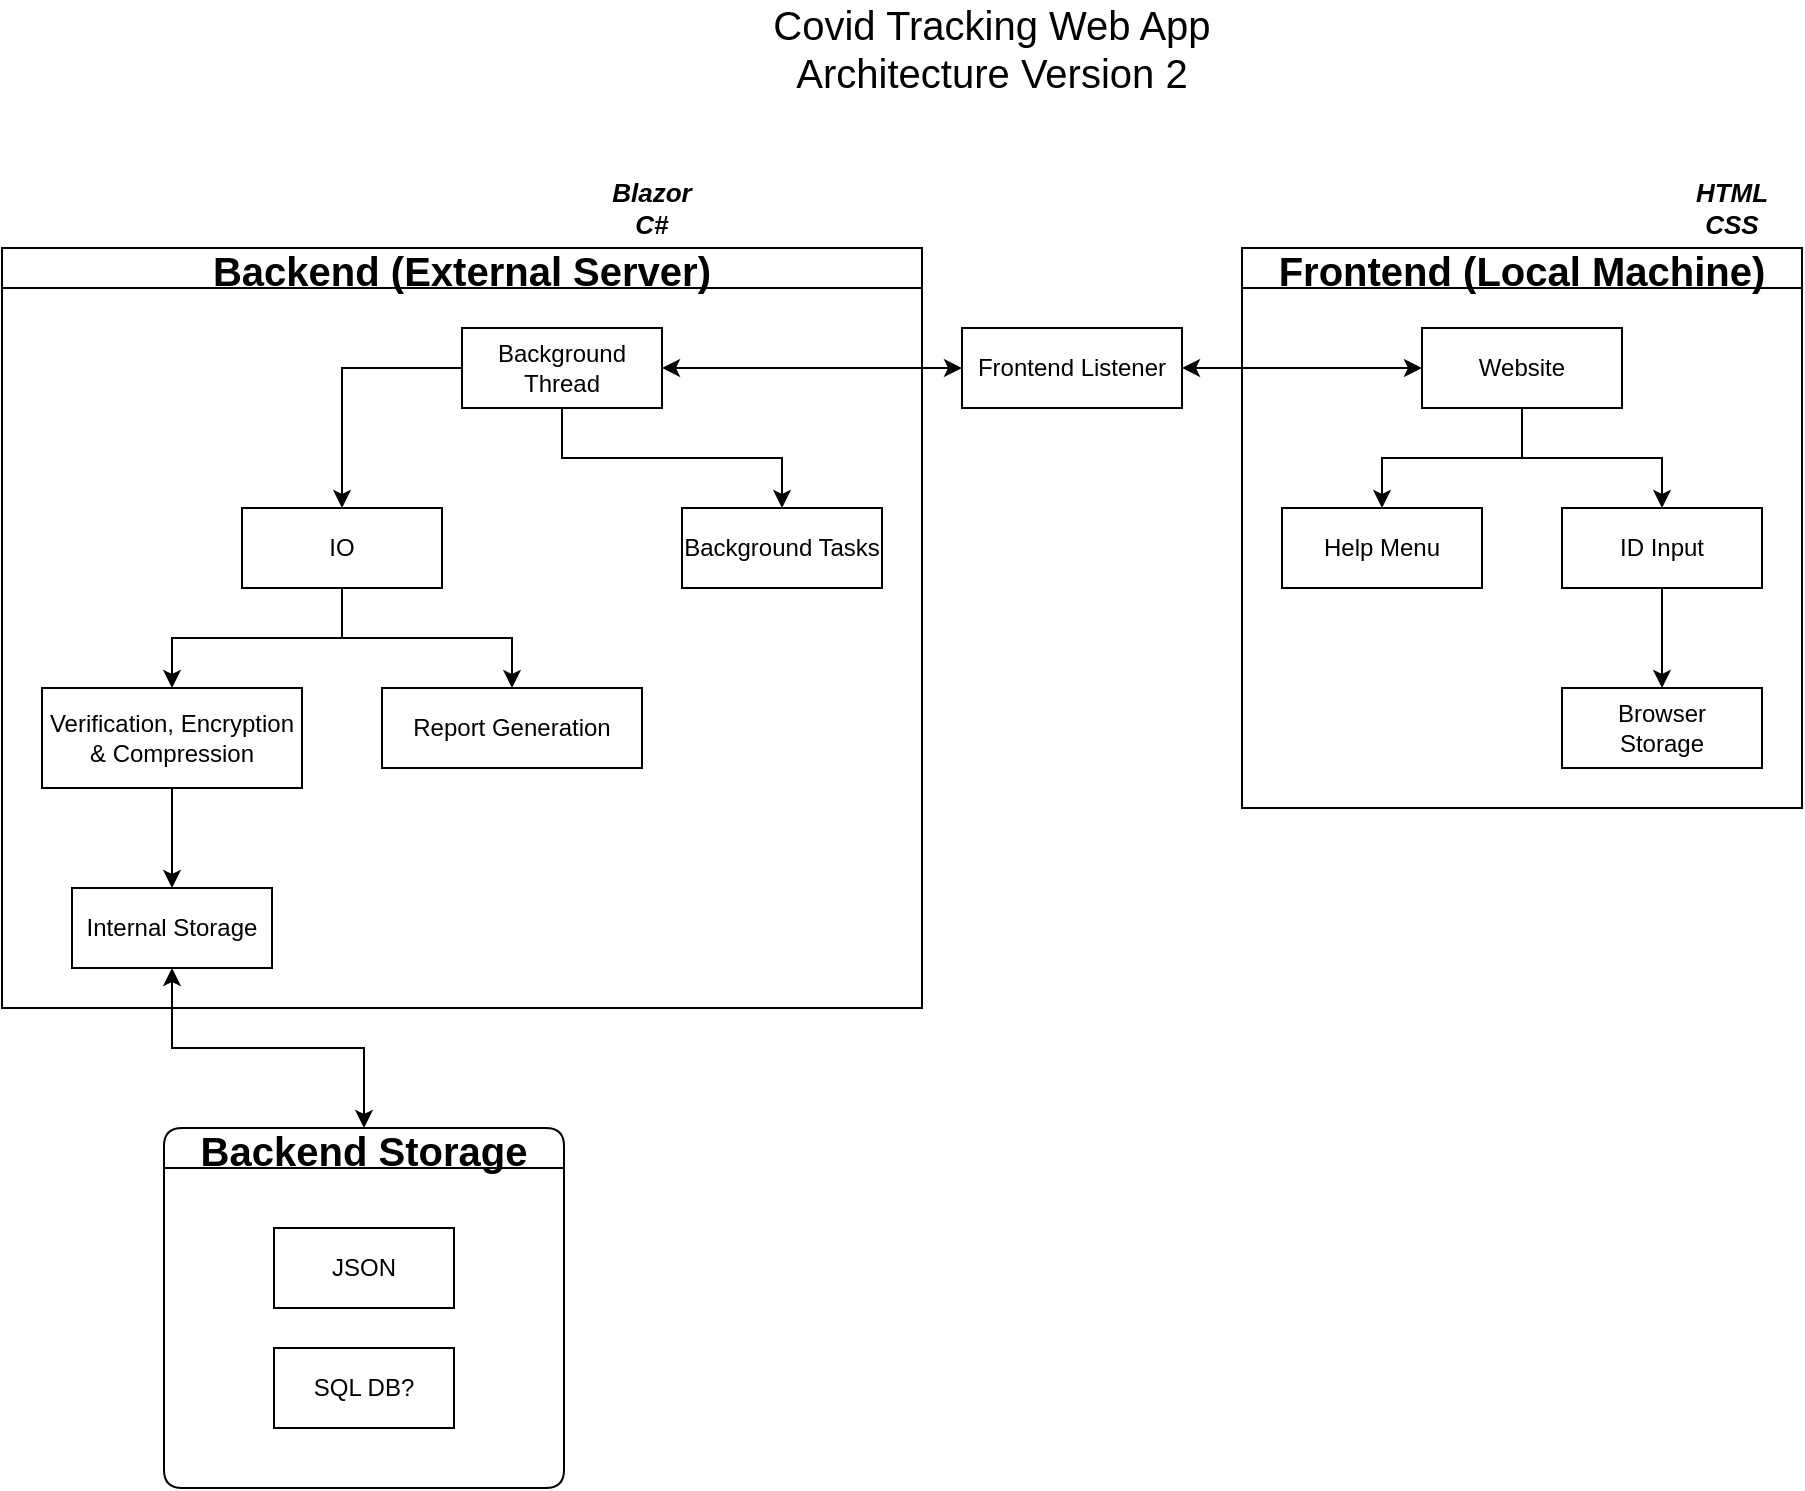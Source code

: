 <mxfile version="15.0.4" type="device"><diagram id="dj7pLsYOK8tJENEKSDWe" name="Page-1"><mxGraphModel dx="1422" dy="819" grid="1" gridSize="10" guides="1" tooltips="1" connect="1" arrows="1" fold="1" page="1" pageScale="1" pageWidth="850" pageHeight="1100" math="0" shadow="0"><root><mxCell id="0"/><mxCell id="1" parent="0"/><mxCell id="bPhRZ6e3afnEeRkZhWO6-1" value="Covid Tracking Web App Architecture Version 2" style="text;html=1;strokeColor=none;fillColor=none;align=center;verticalAlign=middle;whiteSpace=wrap;rounded=0;fontSize=20;" parent="1" vertex="1"><mxGeometry x="410" y="30" width="230" height="20" as="geometry"/></mxCell><mxCell id="bPhRZ6e3afnEeRkZhWO6-2" value="Backend (External Server)" style="swimlane;startSize=20;horizontal=1;childLayout=treeLayout;horizontalTree=0;resizable=0;containerType=tree;fontSize=20;" parent="1" vertex="1"><mxGeometry x="30" y="140" width="460" height="380" as="geometry"/></mxCell><mxCell id="bPhRZ6e3afnEeRkZhWO6-8" value="Background Thread" style="whiteSpace=wrap;html=1;" parent="bPhRZ6e3afnEeRkZhWO6-2" vertex="1"><mxGeometry x="230" y="40" width="100" height="40" as="geometry"/></mxCell><mxCell id="bPhRZ6e3afnEeRkZhWO6-37" value="" style="edgeStyle=orthogonalEdgeStyle;rounded=0;orthogonalLoop=1;jettySize=auto;html=1;" parent="bPhRZ6e3afnEeRkZhWO6-2" source="bPhRZ6e3afnEeRkZhWO6-8" target="bPhRZ6e3afnEeRkZhWO6-38" edge="1"><mxGeometry relative="1" as="geometry"/></mxCell><mxCell id="bPhRZ6e3afnEeRkZhWO6-38" value="IO" style="whiteSpace=wrap;html=1;" parent="bPhRZ6e3afnEeRkZhWO6-2" vertex="1"><mxGeometry x="120" y="130" width="100" height="40" as="geometry"/></mxCell><mxCell id="bPhRZ6e3afnEeRkZhWO6-45" value="" style="edgeStyle=orthogonalEdgeStyle;rounded=0;orthogonalLoop=1;jettySize=auto;html=1;" parent="bPhRZ6e3afnEeRkZhWO6-2" source="bPhRZ6e3afnEeRkZhWO6-38" target="bPhRZ6e3afnEeRkZhWO6-46" edge="1"><mxGeometry relative="1" as="geometry"><mxPoint x="-530" y="220" as="sourcePoint"/></mxGeometry></mxCell><mxCell id="bPhRZ6e3afnEeRkZhWO6-46" value="Verification, Encryption &amp;amp; Compression" style="whiteSpace=wrap;html=1;" parent="bPhRZ6e3afnEeRkZhWO6-2" vertex="1"><mxGeometry x="20" y="220" width="130" height="50" as="geometry"/></mxCell><mxCell id="bPhRZ6e3afnEeRkZhWO6-49" value="" style="edgeStyle=orthogonalEdgeStyle;rounded=0;orthogonalLoop=1;jettySize=auto;html=1;" parent="bPhRZ6e3afnEeRkZhWO6-2" source="bPhRZ6e3afnEeRkZhWO6-46" target="bPhRZ6e3afnEeRkZhWO6-50" edge="1"><mxGeometry relative="1" as="geometry"><mxPoint x="-390" y="310" as="sourcePoint"/></mxGeometry></mxCell><mxCell id="bPhRZ6e3afnEeRkZhWO6-50" value="&lt;div&gt;Internal Storage&lt;/div&gt;" style="whiteSpace=wrap;html=1;" parent="bPhRZ6e3afnEeRkZhWO6-2" vertex="1"><mxGeometry x="35" y="320" width="100" height="40" as="geometry"/></mxCell><mxCell id="bPhRZ6e3afnEeRkZhWO6-78" value="" style="edgeStyle=orthogonalEdgeStyle;rounded=0;orthogonalLoop=1;jettySize=auto;html=1;exitX=0.5;exitY=1;exitDx=0;exitDy=0;" parent="bPhRZ6e3afnEeRkZhWO6-2" source="bPhRZ6e3afnEeRkZhWO6-8" target="bPhRZ6e3afnEeRkZhWO6-79" edge="1"><mxGeometry relative="1" as="geometry"><mxPoint x="-320" y="220" as="sourcePoint"/></mxGeometry></mxCell><mxCell id="bPhRZ6e3afnEeRkZhWO6-79" value="Background Tasks" style="whiteSpace=wrap;html=1;" parent="bPhRZ6e3afnEeRkZhWO6-2" vertex="1"><mxGeometry x="340" y="130" width="100" height="40" as="geometry"/></mxCell><mxCell id="9j9WZjpSFMGiUzZle2MH-5" value="" style="edgeStyle=orthogonalEdgeStyle;rounded=0;orthogonalLoop=1;jettySize=auto;html=1;" edge="1" target="9j9WZjpSFMGiUzZle2MH-6" source="bPhRZ6e3afnEeRkZhWO6-38" parent="bPhRZ6e3afnEeRkZhWO6-2"><mxGeometry relative="1" as="geometry"><mxPoint x="-156" y="310" as="sourcePoint"/></mxGeometry></mxCell><mxCell id="9j9WZjpSFMGiUzZle2MH-6" value="Report Generation" style="whiteSpace=wrap;html=1;" vertex="1" parent="bPhRZ6e3afnEeRkZhWO6-2"><mxGeometry x="190" y="220" width="130" height="40" as="geometry"/></mxCell><mxCell id="bPhRZ6e3afnEeRkZhWO6-25" value="Frontend (Local Machine)" style="swimlane;startSize=20;horizontal=1;childLayout=treeLayout;horizontalTree=0;resizable=0;containerType=tree;fontSize=20;" parent="1" vertex="1"><mxGeometry x="650" y="140" width="280" height="280" as="geometry"/></mxCell><mxCell id="bPhRZ6e3afnEeRkZhWO6-26" value="Website" style="whiteSpace=wrap;html=1;" parent="bPhRZ6e3afnEeRkZhWO6-25" vertex="1"><mxGeometry x="90" y="40" width="100" height="40" as="geometry"/></mxCell><mxCell id="bPhRZ6e3afnEeRkZhWO6-27" value="Help Menu" style="whiteSpace=wrap;html=1;" parent="bPhRZ6e3afnEeRkZhWO6-25" vertex="1"><mxGeometry x="20" y="130" width="100" height="40" as="geometry"/></mxCell><mxCell id="bPhRZ6e3afnEeRkZhWO6-28" value="" style="edgeStyle=elbowEdgeStyle;elbow=vertical;html=1;rounded=0;" parent="bPhRZ6e3afnEeRkZhWO6-25" source="bPhRZ6e3afnEeRkZhWO6-26" target="bPhRZ6e3afnEeRkZhWO6-27" edge="1"><mxGeometry relative="1" as="geometry"/></mxCell><mxCell id="bPhRZ6e3afnEeRkZhWO6-29" value="ID Input" style="whiteSpace=wrap;html=1;" parent="bPhRZ6e3afnEeRkZhWO6-25" vertex="1"><mxGeometry x="160" y="130" width="100" height="40" as="geometry"/></mxCell><mxCell id="bPhRZ6e3afnEeRkZhWO6-30" value="" style="edgeStyle=elbowEdgeStyle;elbow=vertical;html=1;rounded=0;" parent="bPhRZ6e3afnEeRkZhWO6-25" source="bPhRZ6e3afnEeRkZhWO6-26" target="bPhRZ6e3afnEeRkZhWO6-29" edge="1"><mxGeometry relative="1" as="geometry"/></mxCell><mxCell id="9j9WZjpSFMGiUzZle2MH-12" value="" style="edgeStyle=elbowEdgeStyle;elbow=vertical;html=1;rounded=0;" edge="1" target="9j9WZjpSFMGiUzZle2MH-13" source="bPhRZ6e3afnEeRkZhWO6-29" parent="bPhRZ6e3afnEeRkZhWO6-25"><mxGeometry relative="1" as="geometry"><mxPoint x="790" y="220" as="sourcePoint"/></mxGeometry></mxCell><mxCell id="9j9WZjpSFMGiUzZle2MH-13" value="&lt;div&gt;Browser&lt;/div&gt;&lt;div&gt;Storage&lt;/div&gt;" style="whiteSpace=wrap;html=1;" vertex="1" parent="bPhRZ6e3afnEeRkZhWO6-25"><mxGeometry x="160" y="220" width="100" height="40" as="geometry"/></mxCell><mxCell id="bPhRZ6e3afnEeRkZhWO6-33" style="edgeStyle=orthogonalEdgeStyle;rounded=0;orthogonalLoop=1;jettySize=auto;html=1;fontSize=20;entryX=1;entryY=0.5;entryDx=0;entryDy=0;startArrow=classic;startFill=1;" parent="1" source="bPhRZ6e3afnEeRkZhWO6-26" target="bPhRZ6e3afnEeRkZhWO6-3" edge="1"><mxGeometry relative="1" as="geometry"><mxPoint x="220" y="200" as="targetPoint"/></mxGeometry></mxCell><mxCell id="bPhRZ6e3afnEeRkZhWO6-36" value="&lt;div&gt;Blazor&lt;/div&gt;&lt;div&gt;C#&lt;br&gt;&lt;/div&gt;" style="text;html=1;strokeColor=none;fillColor=none;align=center;verticalAlign=middle;whiteSpace=wrap;rounded=0;fontSize=13;fontStyle=3" parent="1" vertex="1"><mxGeometry x="330" y="110" width="50" height="20" as="geometry"/></mxCell><mxCell id="bPhRZ6e3afnEeRkZhWO6-34" value="HTML CSS" style="text;html=1;strokeColor=none;fillColor=none;align=center;verticalAlign=middle;whiteSpace=wrap;rounded=0;fontSize=13;fontStyle=3" parent="1" vertex="1"><mxGeometry x="870" y="110" width="50" height="20" as="geometry"/></mxCell><mxCell id="bPhRZ6e3afnEeRkZhWO6-53" style="edgeStyle=orthogonalEdgeStyle;rounded=0;orthogonalLoop=1;jettySize=auto;html=1;exitX=0;exitY=0.5;exitDx=0;exitDy=0;entryX=1;entryY=0.5;entryDx=0;entryDy=0;verticalAlign=middle;horizontal=1;startArrow=classic;startFill=1;" parent="1" source="bPhRZ6e3afnEeRkZhWO6-3" target="bPhRZ6e3afnEeRkZhWO6-8" edge="1"><mxGeometry relative="1" as="geometry"/></mxCell><mxCell id="bPhRZ6e3afnEeRkZhWO6-3" value="Frontend Listener" style="whiteSpace=wrap;html=1;" parent="1" vertex="1"><mxGeometry x="510" y="180" width="110" height="40" as="geometry"/></mxCell><mxCell id="bPhRZ6e3afnEeRkZhWO6-81" style="edgeStyle=orthogonalEdgeStyle;rounded=0;orthogonalLoop=1;jettySize=auto;html=1;exitX=0.5;exitY=0;exitDx=0;exitDy=0;entryX=0.5;entryY=1;entryDx=0;entryDy=0;fontSize=20;startArrow=classic;startFill=1;startSize=6;strokeColor=#000000;verticalAlign=middle;endArrow=classic;endFill=1;endSize=6;" parent="1" source="bPhRZ6e3afnEeRkZhWO6-73" target="bPhRZ6e3afnEeRkZhWO6-50" edge="1"><mxGeometry relative="1" as="geometry"/></mxCell><mxCell id="bPhRZ6e3afnEeRkZhWO6-73" value="Backend Storage" style="swimlane;rounded=1;shadow=0;glass=0;sketch=0;fontSize=20;startSize=20;" parent="1" vertex="1"><mxGeometry x="111" y="580" width="200" height="180" as="geometry"/></mxCell><mxCell id="bPhRZ6e3afnEeRkZhWO6-70" value="JSON" style="rounded=0;whiteSpace=wrap;html=1;" parent="bPhRZ6e3afnEeRkZhWO6-73" vertex="1"><mxGeometry x="55" y="50" width="90" height="40" as="geometry"/></mxCell><mxCell id="bPhRZ6e3afnEeRkZhWO6-71" value="SQL DB?" style="rounded=0;whiteSpace=wrap;html=1;" parent="bPhRZ6e3afnEeRkZhWO6-73" vertex="1"><mxGeometry x="55" y="110" width="90" height="40" as="geometry"/></mxCell></root></mxGraphModel></diagram></mxfile>